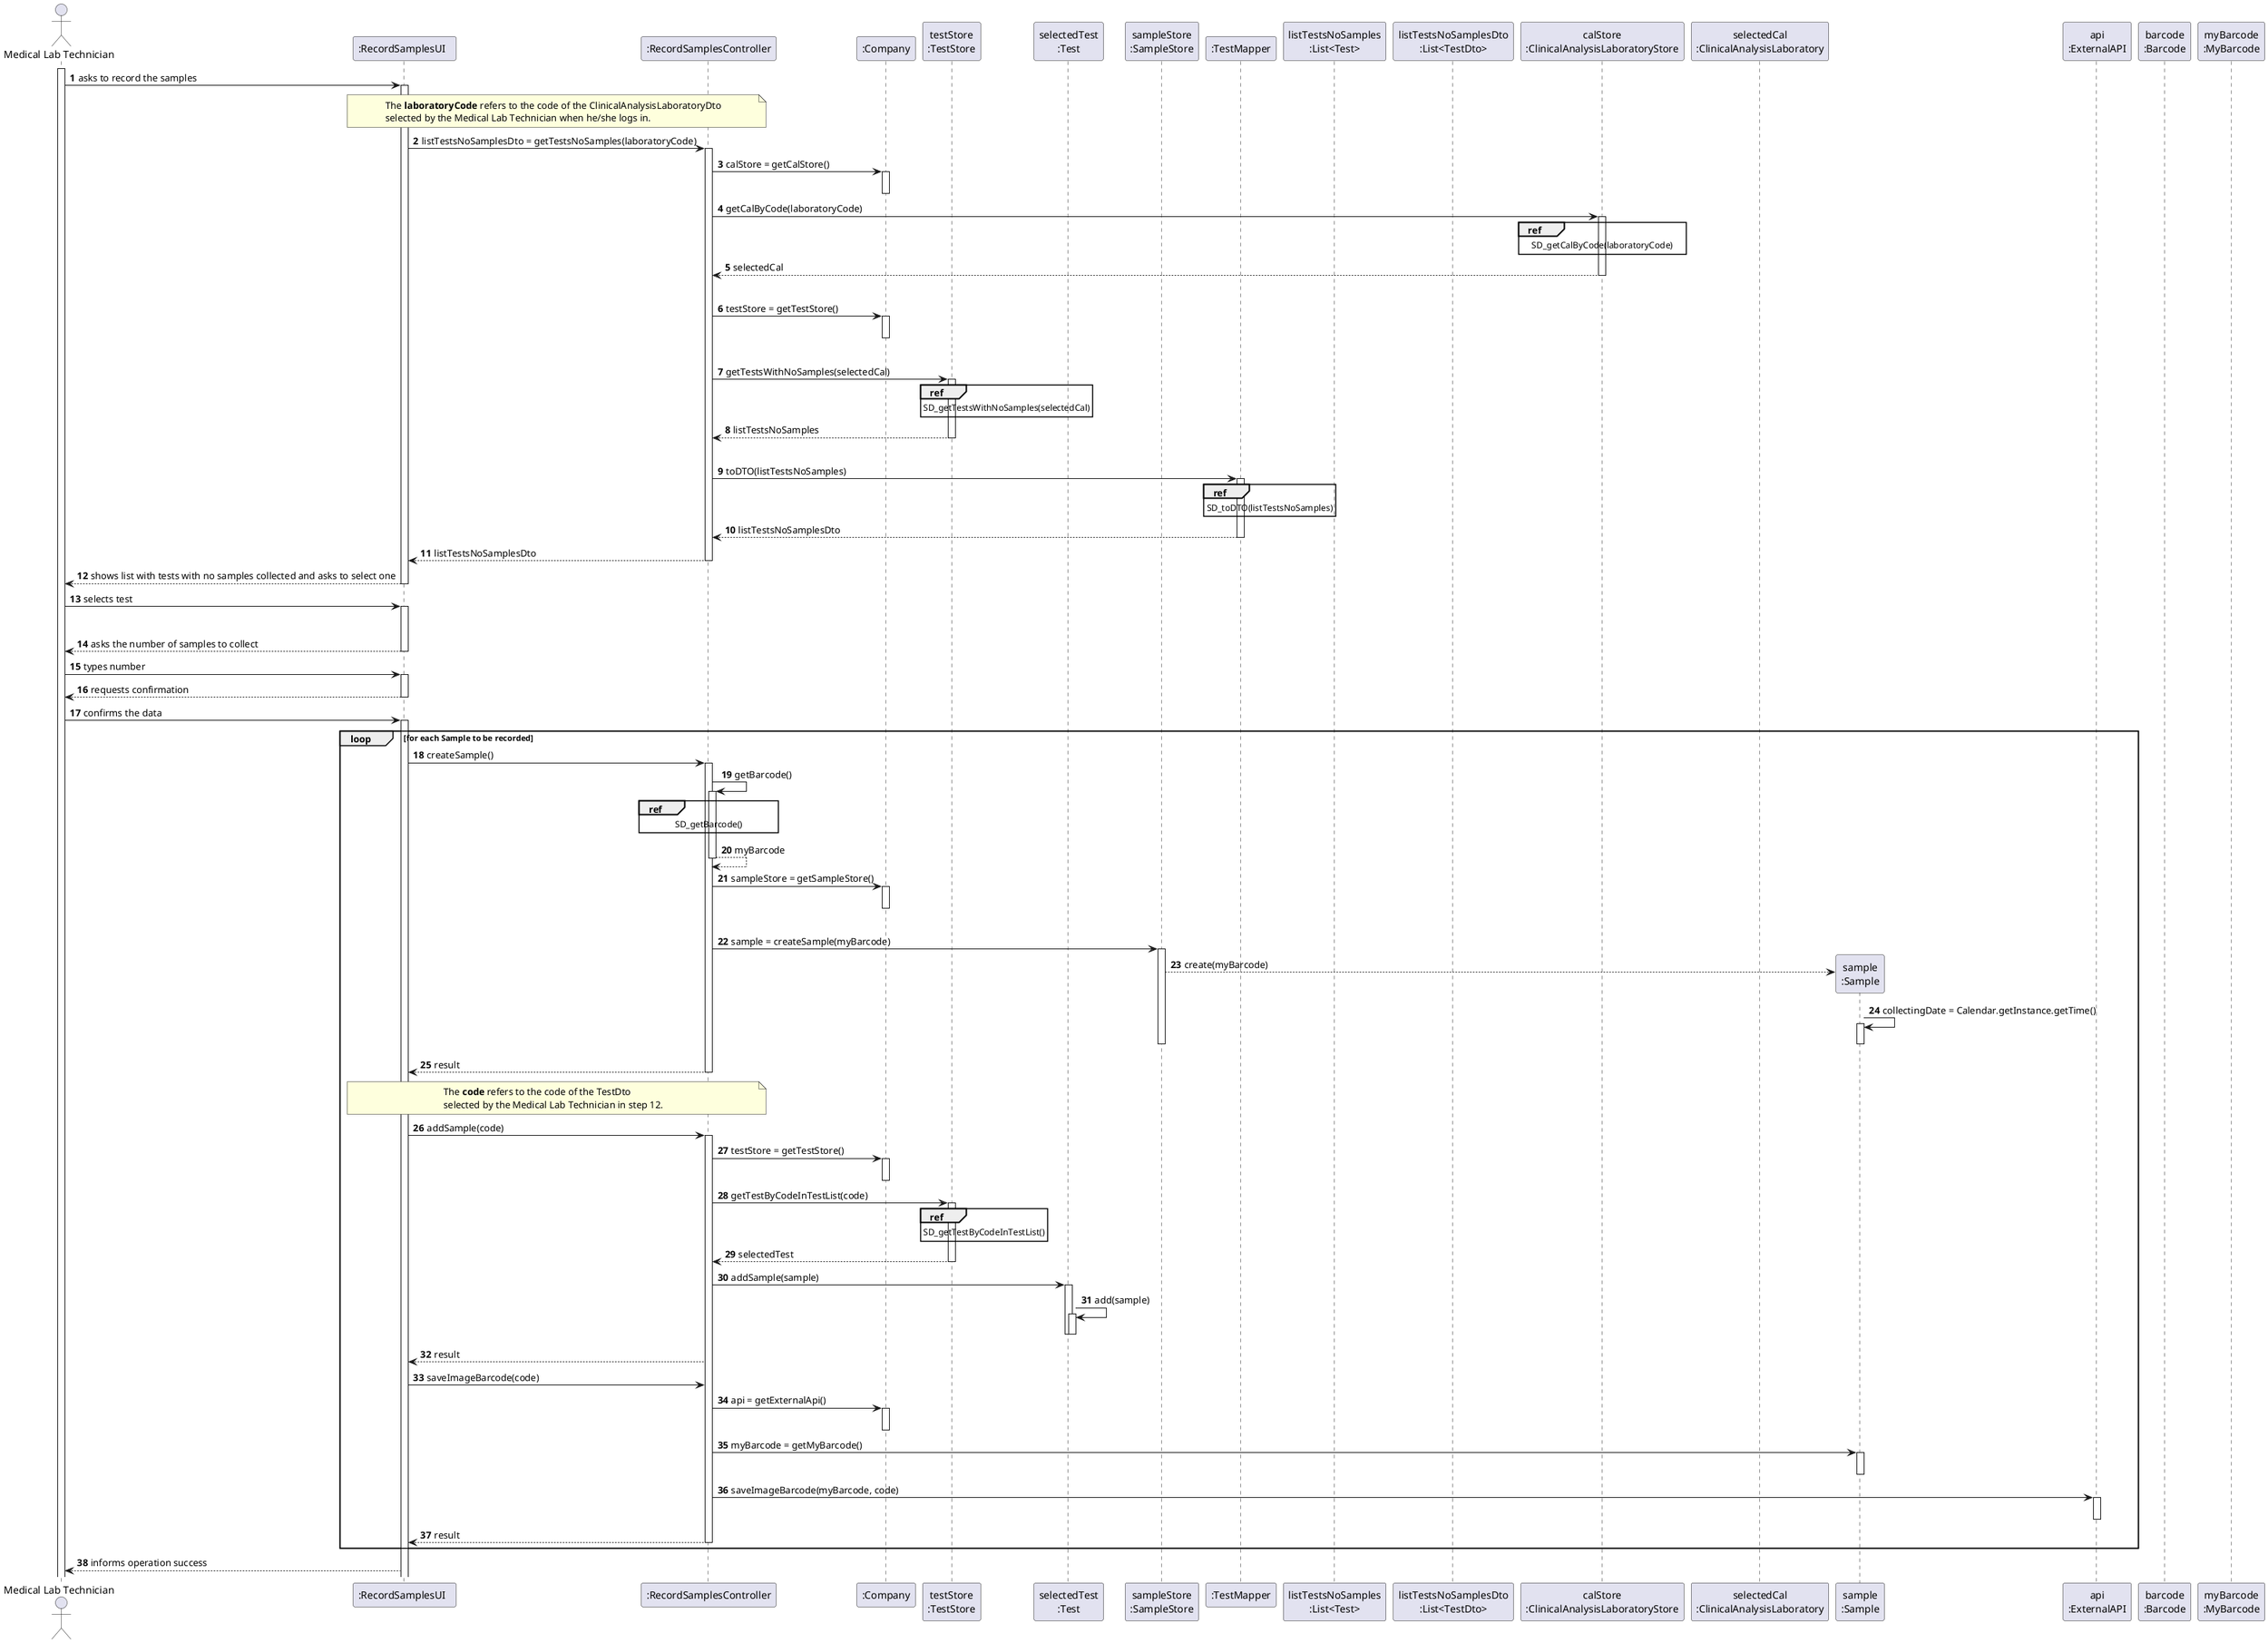 @startuml

autonumber

actor "Medical Lab Technician" as MLT

participant ":RecordSamplesUI  " as UI
participant ":RecordSamplesController" as CTRL
participant ":Company" as COMPANY
participant "testStore\n:TestStore" as TEST_STORE
participant "selectedTest\n:Test" as SELECTED_TEST
participant "sampleStore\n:SampleStore" as SAMPLE_STORE
participant ":TestMapper" as TEST_MAPPER
participant "listTestsNoSamples\n:List<Test>" as LIST_TESTS_NO_SAMPLES
participant "listTestsNoSamplesDto\n:List<TestDto>" as LIST_TESTS_NO_SAMPLES_DTO
participant "calStore\n:ClinicalAnalysisLaboratoryStore" as CAL_STORE
participant "selectedCal\n:ClinicalAnalysisLaboratory" as CAL
participant "sample\n:Sample" as SAMPLE
participant "api\n:ExternalAPI" as API
participant "barcode\n:Barcode" as BARCODE
participant "myBarcode\n:MyBarcode" as MY_BARCODE

activate MLT
MLT -> UI : asks to record the samples
activate UI

note over UI, CTRL
The **laboratoryCode** refers to the code of the ClinicalAnalysisLaboratoryDto
selected by the Medical Lab Technician when he/she logs in.
end note
UI -> CTRL : listTestsNoSamplesDto = getTestsNoSamples(laboratoryCode)
activate CTRL

CTRL -> COMPANY : calStore = getCalStore()
activate COMPANY
deactivate COMPANY

CTRL -> CAL_STORE : getCalByCode(laboratoryCode)
activate CAL_STORE
ref over CAL_STORE
SD_getCalByCode(laboratoryCode)
end
CAL_STORE --> CTRL : selectedCal
deactivate CAL_STORE
|||
CTRL -> COMPANY : testStore = getTestStore()
activate COMPANY
|||
deactivate COMPANY

CTRL -> TEST_STORE : getTestsWithNoSamples(selectedCal)
activate TEST_STORE

ref over TEST_STORE
SD_getTestsWithNoSamples(selectedCal)
end

TEST_STORE --> CTRL : listTestsNoSamples
deactivate TEST_STORE
|||

CTRL -> TEST_MAPPER : toDTO(listTestsNoSamples)
activate TEST_MAPPER

ref over TEST_MAPPER
SD_toDTO(listTestsNoSamples)
end

TEST_MAPPER --> CTRL : listTestsNoSamplesDto
deactivate TEST_MAPPER

CTRL --> UI : listTestsNoSamplesDto
deactivate CTRL

UI --> MLT : shows list with tests with no samples collected and asks to select one
deactivate UI


MLT -> UI : selects test
activate UI

/'UI -> UI : selectedTestDto = (TestDto) Utils.showAndSelectOne(listTestWithNoSamplesDto, "msg")
activate UI
deactivate UI'/

/'note over UI, CTRL
The **code** refers to the code of the TestDto
selected by the Medical Lab Technician.
end note
UI -> CTRL : selectedTest = getTestByCode(code)
activate CTRL

CTRL -> COMPANY : testStore = getTestStore()
activate COMPANY
deactivate COMPANY

CTRL -> TEST_STORE : selectedTest = getTestByCode(code)
activate TEST_STORE
TEST_STORE --> SELECTED_TEST** : create()
TEST_STORE --> CTRL : selectedTest
deactivate TEST_STORE

CTRL --> UI : selectedTest'/

deactivate CTRL


UI --> MLT : asks the number of samples to collect
deactivate UI

MLT -> UI : types number
activate UI

UI --> MLT : requests confirmation
deactivate UI

MLT -> UI : confirms the data
activate UI

loop for each Sample to be recorded
UI -> CTRL : createSample()
activate CTRL

CTRL -> CTRL : getBarcode()
activate CTRL
ref over CTRL
SD_getBarcode()
end
CTRL --> CTRL : myBarcode
deactivate CTRL

CTRL -> COMPANY : sampleStore = getSampleStore()
activate COMPANY
|||
deactivate COMPANY


CTRL -> SAMPLE_STORE : sample = createSample(myBarcode)
activate SAMPLE_STORE

SAMPLE_STORE --> SAMPLE** : create(myBarcode)

SAMPLE -> SAMPLE : collectingDate = Calendar.getInstance.getTime()
activate SAMPLE
deactivate SAMPLE

deactivate SAMPLE_STORE

/'
SAMPLE -> SAMPLE : api = getExternalAPI()
activate SAMPLE
deactivate SAMPLE
'/


/'
SAMPLE -> API : barcode = getBarcode(barcodeNumber)
activate API
'/
/'
API --> BARCODE** : create(barcodeNumber)

API --> SAMPLE : barcode'/
/'deactivate SAMPLE'/
deactivate COMPANY
deactivate API

CTRL --> UI : result
deactivate CTRL



/'UI --> MLT : shows data and requests confirmation

MLT -> UI : confirms the data'/

/' SAVESAMPLE()
UI -> CTRL : saveSample()
activate CTRL

CTRL -> COMPANY : sampleStore = getSampleStore()
activate COMPANY
deactivate COMPANY

CTRL -> SAMPLE_STORE : saveSample(sample)
activate SAMPLE_STORE


SAMPLE_STORE -> SAMPLE_STORE : validateSample(sample)
activate SAMPLE_STORE
deactivate SAMPLE_STORE

SAMPLE_STORE -> SAMPLE_STORE : addSample(sample)
activate SAMPLE_STORE
deactivate SAMPLE_STORE

CTRL --> UI : result

deactivate SAMPLE_STORE
'/


note over UI, CTRL
The **code** refers to the code of the TestDto
selected by the Medical Lab Technician in step 12.
end note
UI -> CTRL : addSample(code)
activate CTRL




CTRL -> COMPANY : testStore = getTestStore()
activate COMPANY
deactivate COMPANY

CTRL -> TEST_STORE : getTestByCodeInTestList(code)
activate TEST_STORE
ref over TEST_STORE
SD_getTestByCodeInTestList()
end
TEST_STORE --> CTRL : selectedTest
deactivate TEST_STORE

CTRL -> SELECTED_TEST : addSample(sample)
activate SELECTED_TEST

SELECTED_TEST -> SELECTED_TEST : add(sample)
activate SELECTED_TEST
deactivate SELECTED_TEST

deactivate SELECTED_TEST


/'dentro do método addSample, vai-se verificar se a sample já está lá?'/

CTRL --> UI : result

UI -> CTRL : saveImageBarcode(code)

CTRL -> COMPANY : api = getExternalApi()
activate COMPANY
deactivate COMPANY

CTRL -> SAMPLE : myBarcode = getMyBarcode()
activate SAMPLE
deactivate SAMPLE

CTRL -> API : saveImageBarcode(myBarcode, code)
activate API
deactivate API

CTRL --> UI : result

deactivate CTRL

end

UI --> MLT : informs operation success


/'colocar requests confirmation
e confirms the data em cima'/



@enduml